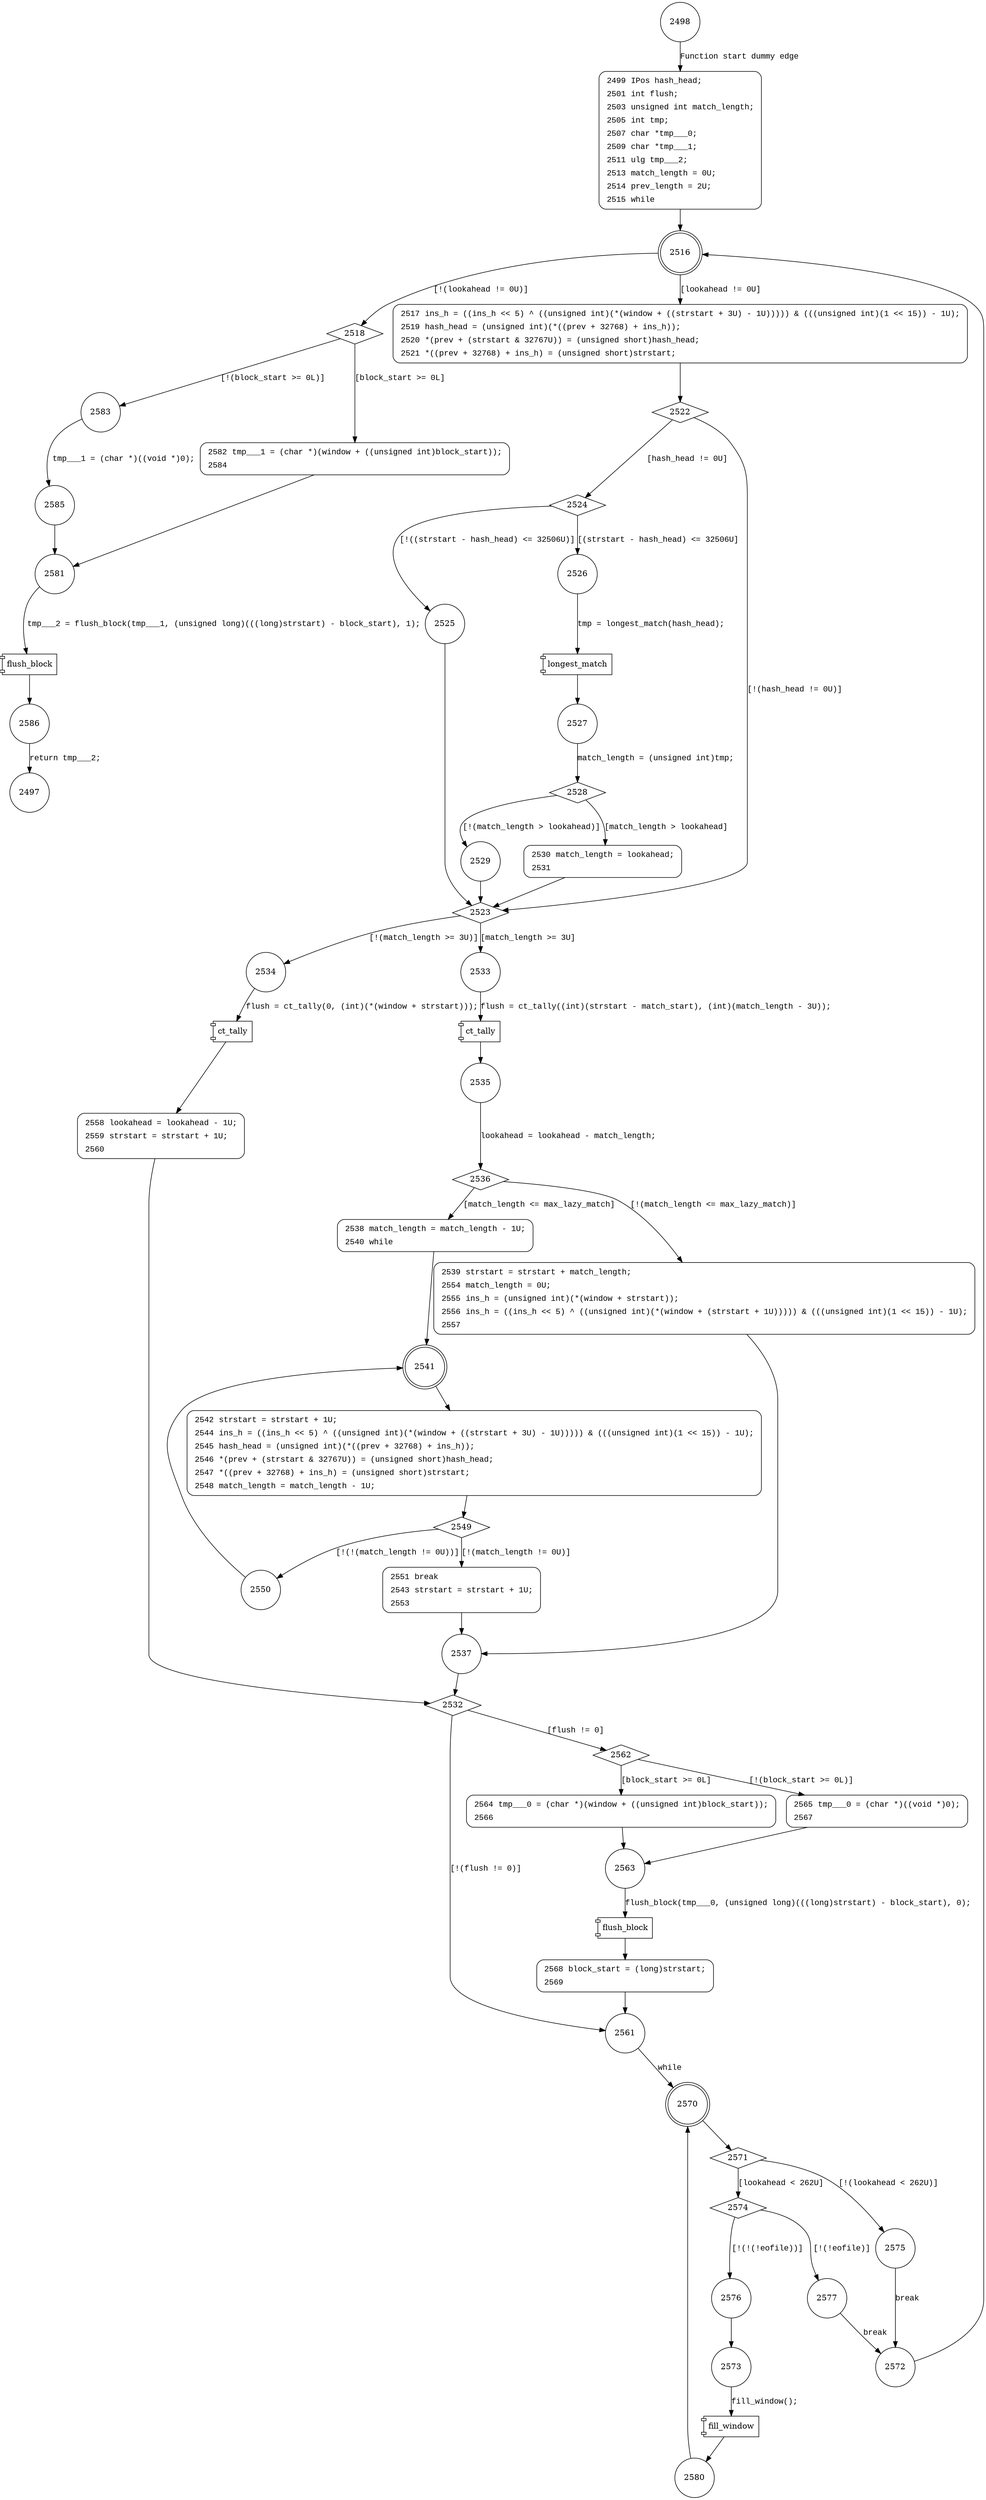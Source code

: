 digraph deflate_fast {
2498 [shape="circle"]
2499 [shape="circle"]
2516 [shape="doublecircle"]
2518 [shape="diamond"]
2517 [shape="circle"]
2522 [shape="diamond"]
2523 [shape="diamond"]
2524 [shape="diamond"]
2525 [shape="circle"]
2526 [shape="circle"]
2527 [shape="circle"]
2528 [shape="diamond"]
2529 [shape="circle"]
2530 [shape="circle"]
2534 [shape="circle"]
2533 [shape="circle"]
2535 [shape="circle"]
2536 [shape="diamond"]
2539 [shape="circle"]
2538 [shape="circle"]
2541 [shape="doublecircle"]
2542 [shape="circle"]
2549 [shape="diamond"]
2550 [shape="circle"]
2551 [shape="circle"]
2537 [shape="circle"]
2532 [shape="diamond"]
2561 [shape="circle"]
2562 [shape="diamond"]
2565 [shape="circle"]
2564 [shape="circle"]
2563 [shape="circle"]
2568 [shape="circle"]
2570 [shape="doublecircle"]
2571 [shape="diamond"]
2575 [shape="circle"]
2574 [shape="diamond"]
2576 [shape="circle"]
2577 [shape="circle"]
2572 [shape="circle"]
2573 [shape="circle"]
2580 [shape="circle"]
2558 [shape="circle"]
2583 [shape="circle"]
2582 [shape="circle"]
2581 [shape="circle"]
2586 [shape="circle"]
2585 [shape="circle"]
2497 [shape="circle"]
2499 [style="filled,bold" penwidth="1" fillcolor="white" fontname="Courier New" shape="Mrecord" label=<<table border="0" cellborder="0" cellpadding="3" bgcolor="white"><tr><td align="right">2499</td><td align="left">IPos hash_head;</td></tr><tr><td align="right">2501</td><td align="left">int flush;</td></tr><tr><td align="right">2503</td><td align="left">unsigned int match_length;</td></tr><tr><td align="right">2505</td><td align="left">int tmp;</td></tr><tr><td align="right">2507</td><td align="left">char *tmp___0;</td></tr><tr><td align="right">2509</td><td align="left">char *tmp___1;</td></tr><tr><td align="right">2511</td><td align="left">ulg tmp___2;</td></tr><tr><td align="right">2513</td><td align="left">match_length = 0U;</td></tr><tr><td align="right">2514</td><td align="left">prev_length = 2U;</td></tr><tr><td align="right">2515</td><td align="left">while</td></tr></table>>]
2499 -> 2516[label=""]
2517 [style="filled,bold" penwidth="1" fillcolor="white" fontname="Courier New" shape="Mrecord" label=<<table border="0" cellborder="0" cellpadding="3" bgcolor="white"><tr><td align="right">2517</td><td align="left">ins_h = ((ins_h &lt;&lt; 5) ^ ((unsigned int)(*(window + ((strstart + 3U) - 1U))))) &amp; (((unsigned int)(1 &lt;&lt; 15)) - 1U);</td></tr><tr><td align="right">2519</td><td align="left">hash_head = (unsigned int)(*((prev + 32768) + ins_h));</td></tr><tr><td align="right">2520</td><td align="left">*(prev + (strstart &amp; 32767U)) = (unsigned short)hash_head;</td></tr><tr><td align="right">2521</td><td align="left">*((prev + 32768) + ins_h) = (unsigned short)strstart;</td></tr></table>>]
2517 -> 2522[label=""]
2530 [style="filled,bold" penwidth="1" fillcolor="white" fontname="Courier New" shape="Mrecord" label=<<table border="0" cellborder="0" cellpadding="3" bgcolor="white"><tr><td align="right">2530</td><td align="left">match_length = lookahead;</td></tr><tr><td align="right">2531</td><td align="left"></td></tr></table>>]
2530 -> 2523[label=""]
2538 [style="filled,bold" penwidth="1" fillcolor="white" fontname="Courier New" shape="Mrecord" label=<<table border="0" cellborder="0" cellpadding="3" bgcolor="white"><tr><td align="right">2538</td><td align="left">match_length = match_length - 1U;</td></tr><tr><td align="right">2540</td><td align="left">while</td></tr></table>>]
2538 -> 2541[label=""]
2542 [style="filled,bold" penwidth="1" fillcolor="white" fontname="Courier New" shape="Mrecord" label=<<table border="0" cellborder="0" cellpadding="3" bgcolor="white"><tr><td align="right">2542</td><td align="left">strstart = strstart + 1U;</td></tr><tr><td align="right">2544</td><td align="left">ins_h = ((ins_h &lt;&lt; 5) ^ ((unsigned int)(*(window + ((strstart + 3U) - 1U))))) &amp; (((unsigned int)(1 &lt;&lt; 15)) - 1U);</td></tr><tr><td align="right">2545</td><td align="left">hash_head = (unsigned int)(*((prev + 32768) + ins_h));</td></tr><tr><td align="right">2546</td><td align="left">*(prev + (strstart &amp; 32767U)) = (unsigned short)hash_head;</td></tr><tr><td align="right">2547</td><td align="left">*((prev + 32768) + ins_h) = (unsigned short)strstart;</td></tr><tr><td align="right">2548</td><td align="left">match_length = match_length - 1U;</td></tr></table>>]
2542 -> 2549[label=""]
2551 [style="filled,bold" penwidth="1" fillcolor="white" fontname="Courier New" shape="Mrecord" label=<<table border="0" cellborder="0" cellpadding="3" bgcolor="white"><tr><td align="right">2551</td><td align="left">break</td></tr><tr><td align="right">2543</td><td align="left">strstart = strstart + 1U;</td></tr><tr><td align="right">2553</td><td align="left"></td></tr></table>>]
2551 -> 2537[label=""]
2564 [style="filled,bold" penwidth="1" fillcolor="white" fontname="Courier New" shape="Mrecord" label=<<table border="0" cellborder="0" cellpadding="3" bgcolor="white"><tr><td align="right">2564</td><td align="left">tmp___0 = (char *)(window + ((unsigned int)block_start));</td></tr><tr><td align="right">2566</td><td align="left"></td></tr></table>>]
2564 -> 2563[label=""]
2568 [style="filled,bold" penwidth="1" fillcolor="white" fontname="Courier New" shape="Mrecord" label=<<table border="0" cellborder="0" cellpadding="3" bgcolor="white"><tr><td align="right">2568</td><td align="left">block_start = (long)strstart;</td></tr><tr><td align="right">2569</td><td align="left"></td></tr></table>>]
2568 -> 2561[label=""]
2565 [style="filled,bold" penwidth="1" fillcolor="white" fontname="Courier New" shape="Mrecord" label=<<table border="0" cellborder="0" cellpadding="3" bgcolor="white"><tr><td align="right">2565</td><td align="left">tmp___0 = (char *)((void *)0);</td></tr><tr><td align="right">2567</td><td align="left"></td></tr></table>>]
2565 -> 2563[label=""]
2539 [style="filled,bold" penwidth="1" fillcolor="white" fontname="Courier New" shape="Mrecord" label=<<table border="0" cellborder="0" cellpadding="3" bgcolor="white"><tr><td align="right">2539</td><td align="left">strstart = strstart + match_length;</td></tr><tr><td align="right">2554</td><td align="left">match_length = 0U;</td></tr><tr><td align="right">2555</td><td align="left">ins_h = (unsigned int)(*(window + strstart));</td></tr><tr><td align="right">2556</td><td align="left">ins_h = ((ins_h &lt;&lt; 5) ^ ((unsigned int)(*(window + (strstart + 1U))))) &amp; (((unsigned int)(1 &lt;&lt; 15)) - 1U);</td></tr><tr><td align="right">2557</td><td align="left"></td></tr></table>>]
2539 -> 2537[label=""]
2558 [style="filled,bold" penwidth="1" fillcolor="white" fontname="Courier New" shape="Mrecord" label=<<table border="0" cellborder="0" cellpadding="3" bgcolor="white"><tr><td align="right">2558</td><td align="left">lookahead = lookahead - 1U;</td></tr><tr><td align="right">2559</td><td align="left">strstart = strstart + 1U;</td></tr><tr><td align="right">2560</td><td align="left"></td></tr></table>>]
2558 -> 2532[label=""]
2582 [style="filled,bold" penwidth="1" fillcolor="white" fontname="Courier New" shape="Mrecord" label=<<table border="0" cellborder="0" cellpadding="3" bgcolor="white"><tr><td align="right">2582</td><td align="left">tmp___1 = (char *)(window + ((unsigned int)block_start));</td></tr><tr><td align="right">2584</td><td align="left"></td></tr></table>>]
2582 -> 2581[label=""]
2498 -> 2499 [label="Function start dummy edge" fontname="Courier New"]
2516 -> 2518 [label="[!(lookahead != 0U)]" fontname="Courier New"]
2516 -> 2517 [label="[lookahead != 0U]" fontname="Courier New"]
2522 -> 2523 [label="[!(hash_head != 0U)]" fontname="Courier New"]
2522 -> 2524 [label="[hash_head != 0U]" fontname="Courier New"]
2524 -> 2525 [label="[!((strstart - hash_head) <= 32506U)]" fontname="Courier New"]
2524 -> 2526 [label="[(strstart - hash_head) <= 32506U]" fontname="Courier New"]
100280 [shape="component" label="longest_match"]
2526 -> 100280 [label="tmp = longest_match(hash_head);" fontname="Courier New"]
100280 -> 2527 [label="" fontname="Courier New"]
2528 -> 2529 [label="[!(match_length > lookahead)]" fontname="Courier New"]
2528 -> 2530 [label="[match_length > lookahead]" fontname="Courier New"]
2523 -> 2534 [label="[!(match_length >= 3U)]" fontname="Courier New"]
2523 -> 2533 [label="[match_length >= 3U]" fontname="Courier New"]
100281 [shape="component" label="ct_tally"]
2533 -> 100281 [label="flush = ct_tally((int)(strstart - match_start), (int)(match_length - 3U));" fontname="Courier New"]
100281 -> 2535 [label="" fontname="Courier New"]
2536 -> 2539 [label="[!(match_length <= max_lazy_match)]" fontname="Courier New"]
2536 -> 2538 [label="[match_length <= max_lazy_match]" fontname="Courier New"]
2541 -> 2542 [label="" fontname="Courier New"]
2549 -> 2550 [label="[!(!(match_length != 0U))]" fontname="Courier New"]
2549 -> 2551 [label="[!(match_length != 0U)]" fontname="Courier New"]
2537 -> 2532 [label="" fontname="Courier New"]
2532 -> 2561 [label="[!(flush != 0)]" fontname="Courier New"]
2532 -> 2562 [label="[flush != 0]" fontname="Courier New"]
2562 -> 2565 [label="[!(block_start >= 0L)]" fontname="Courier New"]
2562 -> 2564 [label="[block_start >= 0L]" fontname="Courier New"]
100282 [shape="component" label="flush_block"]
2563 -> 100282 [label="flush_block(tmp___0, (unsigned long)(((long)strstart) - block_start), 0);" fontname="Courier New"]
100282 -> 2568 [label="" fontname="Courier New"]
2561 -> 2570 [label="while" fontname="Courier New"]
2570 -> 2571 [label="" fontname="Courier New"]
2571 -> 2575 [label="[!(lookahead < 262U)]" fontname="Courier New"]
2571 -> 2574 [label="[lookahead < 262U]" fontname="Courier New"]
2574 -> 2576 [label="[!(!(!eofile))]" fontname="Courier New"]
2574 -> 2577 [label="[!(!eofile)]" fontname="Courier New"]
2572 -> 2516 [label="" fontname="Courier New"]
100283 [shape="component" label="fill_window"]
2573 -> 100283 [label="fill_window();" fontname="Courier New"]
100283 -> 2580 [label="" fontname="Courier New"]
2575 -> 2572 [label="break" fontname="Courier New"]
2550 -> 2541 [label="" fontname="Courier New"]
100284 [shape="component" label="ct_tally"]
2534 -> 100284 [label="flush = ct_tally(0, (int)(*(window + strstart)));" fontname="Courier New"]
100284 -> 2558 [label="" fontname="Courier New"]
2529 -> 2523 [label="" fontname="Courier New"]
2518 -> 2583 [label="[!(block_start >= 0L)]" fontname="Courier New"]
2518 -> 2582 [label="[block_start >= 0L]" fontname="Courier New"]
100285 [shape="component" label="flush_block"]
2581 -> 100285 [label="tmp___2 = flush_block(tmp___1, (unsigned long)(((long)strstart) - block_start), 1);" fontname="Courier New"]
100285 -> 2586 [label="" fontname="Courier New"]
2583 -> 2585 [label="tmp___1 = (char *)((void *)0);" fontname="Courier New"]
2527 -> 2528 [label="match_length = (unsigned int)tmp;" fontname="Courier New"]
2535 -> 2536 [label="lookahead = lookahead - match_length;" fontname="Courier New"]
2577 -> 2572 [label="break" fontname="Courier New"]
2576 -> 2573 [label="" fontname="Courier New"]
2580 -> 2570 [label="" fontname="Courier New"]
2525 -> 2523 [label="" fontname="Courier New"]
2586 -> 2497 [label="return tmp___2;" fontname="Courier New"]
2585 -> 2581 [label="" fontname="Courier New"]
}